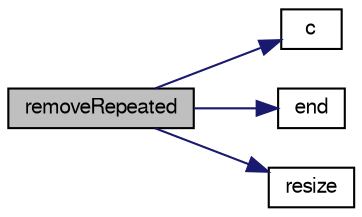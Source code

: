 digraph "removeRepeated"
{
  bgcolor="transparent";
  edge [fontname="FreeSans",fontsize="10",labelfontname="FreeSans",labelfontsize="10"];
  node [fontname="FreeSans",fontsize="10",shape=record];
  rankdir="LR";
  Node1 [label="removeRepeated",height=0.2,width=0.4,color="black", fillcolor="grey75", style="filled" fontcolor="black"];
  Node1 -> Node2 [color="midnightblue",fontsize="10",style="solid",fontname="FreeSans"];
  Node2 [label="c",height=0.2,width=0.4,color="black",URL="$a02962.html#a8dab7e96d4b85810ba0c8217fad6f741"];
  Node1 -> Node3 [color="midnightblue",fontsize="10",style="solid",fontname="FreeSans"];
  Node3 [label="end",height=0.2,width=0.4,color="black",URL="$a04168.html#a343b76d5aedb8270ed459bc189e3e407"];
  Node1 -> Node4 [color="midnightblue",fontsize="10",style="solid",fontname="FreeSans"];
  Node4 [label="resize",height=0.2,width=0.4,color="black",URL="$a04167.html#a83c576c299ddb7ba25205e45c942167a"];
}
